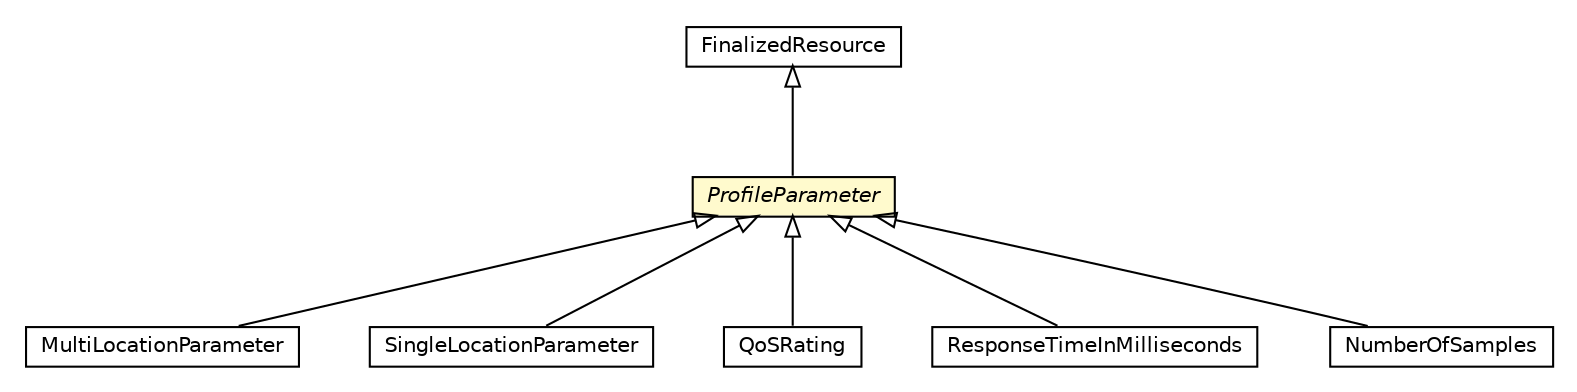 #!/usr/local/bin/dot
#
# Class diagram 
# Generated by UMLGraph version R5_6-24-gf6e263 (http://www.umlgraph.org/)
#

digraph G {
	edge [fontname="Helvetica",fontsize=10,labelfontname="Helvetica",labelfontsize=10];
	node [fontname="Helvetica",fontsize=10,shape=plaintext];
	nodesep=0.25;
	ranksep=0.5;
	// org.universAAL.middleware.rdf.FinalizedResource
	c6487256 [label=<<table title="org.universAAL.middleware.rdf.FinalizedResource" border="0" cellborder="1" cellspacing="0" cellpadding="2" port="p" href="../../../rdf/FinalizedResource.html">
		<tr><td><table border="0" cellspacing="0" cellpadding="1">
<tr><td align="center" balign="center"> FinalizedResource </td></tr>
		</table></td></tr>
		</table>>, URL="../../../rdf/FinalizedResource.html", fontname="Helvetica", fontcolor="black", fontsize=10.0];
	// org.universAAL.middleware.service.owls.profile.ProfileParameter
	c6487582 [label=<<table title="org.universAAL.middleware.service.owls.profile.ProfileParameter" border="0" cellborder="1" cellspacing="0" cellpadding="2" port="p" bgcolor="lemonChiffon" href="./ProfileParameter.html">
		<tr><td><table border="0" cellspacing="0" cellpadding="1">
<tr><td align="center" balign="center"><font face="Helvetica-Oblique"> ProfileParameter </font></td></tr>
		</table></td></tr>
		</table>>, URL="./ProfileParameter.html", fontname="Helvetica", fontcolor="black", fontsize=10.0];
	// org.universAAL.middleware.service.owls.profile.MultiLocationParameter
	c6487583 [label=<<table title="org.universAAL.middleware.service.owls.profile.MultiLocationParameter" border="0" cellborder="1" cellspacing="0" cellpadding="2" port="p" href="./MultiLocationParameter.html">
		<tr><td><table border="0" cellspacing="0" cellpadding="1">
<tr><td align="center" balign="center"> MultiLocationParameter </td></tr>
		</table></td></tr>
		</table>>, URL="./MultiLocationParameter.html", fontname="Helvetica", fontcolor="black", fontsize=10.0];
	// org.universAAL.middleware.service.owls.profile.SingleLocationParameter
	c6487584 [label=<<table title="org.universAAL.middleware.service.owls.profile.SingleLocationParameter" border="0" cellborder="1" cellspacing="0" cellpadding="2" port="p" href="./SingleLocationParameter.html">
		<tr><td><table border="0" cellspacing="0" cellpadding="1">
<tr><td align="center" balign="center"> SingleLocationParameter </td></tr>
		</table></td></tr>
		</table>>, URL="./SingleLocationParameter.html", fontname="Helvetica", fontcolor="black", fontsize=10.0];
	// org.universAAL.middleware.service.owls.profile.QoSRating
	c6487585 [label=<<table title="org.universAAL.middleware.service.owls.profile.QoSRating" border="0" cellborder="1" cellspacing="0" cellpadding="2" port="p" href="./QoSRating.html">
		<tr><td><table border="0" cellspacing="0" cellpadding="1">
<tr><td align="center" balign="center"> QoSRating </td></tr>
		</table></td></tr>
		</table>>, URL="./QoSRating.html", fontname="Helvetica", fontcolor="black", fontsize=10.0];
	// org.universAAL.middleware.service.owls.profile.ResponseTimeInMilliseconds
	c6487586 [label=<<table title="org.universAAL.middleware.service.owls.profile.ResponseTimeInMilliseconds" border="0" cellborder="1" cellspacing="0" cellpadding="2" port="p" href="./ResponseTimeInMilliseconds.html">
		<tr><td><table border="0" cellspacing="0" cellpadding="1">
<tr><td align="center" balign="center"> ResponseTimeInMilliseconds </td></tr>
		</table></td></tr>
		</table>>, URL="./ResponseTimeInMilliseconds.html", fontname="Helvetica", fontcolor="black", fontsize=10.0];
	// org.universAAL.middleware.service.owls.profile.NumberOfSamples
	c6487587 [label=<<table title="org.universAAL.middleware.service.owls.profile.NumberOfSamples" border="0" cellborder="1" cellspacing="0" cellpadding="2" port="p" href="./NumberOfSamples.html">
		<tr><td><table border="0" cellspacing="0" cellpadding="1">
<tr><td align="center" balign="center"> NumberOfSamples </td></tr>
		</table></td></tr>
		</table>>, URL="./NumberOfSamples.html", fontname="Helvetica", fontcolor="black", fontsize=10.0];
	//org.universAAL.middleware.service.owls.profile.ProfileParameter extends org.universAAL.middleware.rdf.FinalizedResource
	c6487256:p -> c6487582:p [dir=back,arrowtail=empty];
	//org.universAAL.middleware.service.owls.profile.MultiLocationParameter extends org.universAAL.middleware.service.owls.profile.ProfileParameter
	c6487582:p -> c6487583:p [dir=back,arrowtail=empty];
	//org.universAAL.middleware.service.owls.profile.SingleLocationParameter extends org.universAAL.middleware.service.owls.profile.ProfileParameter
	c6487582:p -> c6487584:p [dir=back,arrowtail=empty];
	//org.universAAL.middleware.service.owls.profile.QoSRating extends org.universAAL.middleware.service.owls.profile.ProfileParameter
	c6487582:p -> c6487585:p [dir=back,arrowtail=empty];
	//org.universAAL.middleware.service.owls.profile.ResponseTimeInMilliseconds extends org.universAAL.middleware.service.owls.profile.ProfileParameter
	c6487582:p -> c6487586:p [dir=back,arrowtail=empty];
	//org.universAAL.middleware.service.owls.profile.NumberOfSamples extends org.universAAL.middleware.service.owls.profile.ProfileParameter
	c6487582:p -> c6487587:p [dir=back,arrowtail=empty];
}

